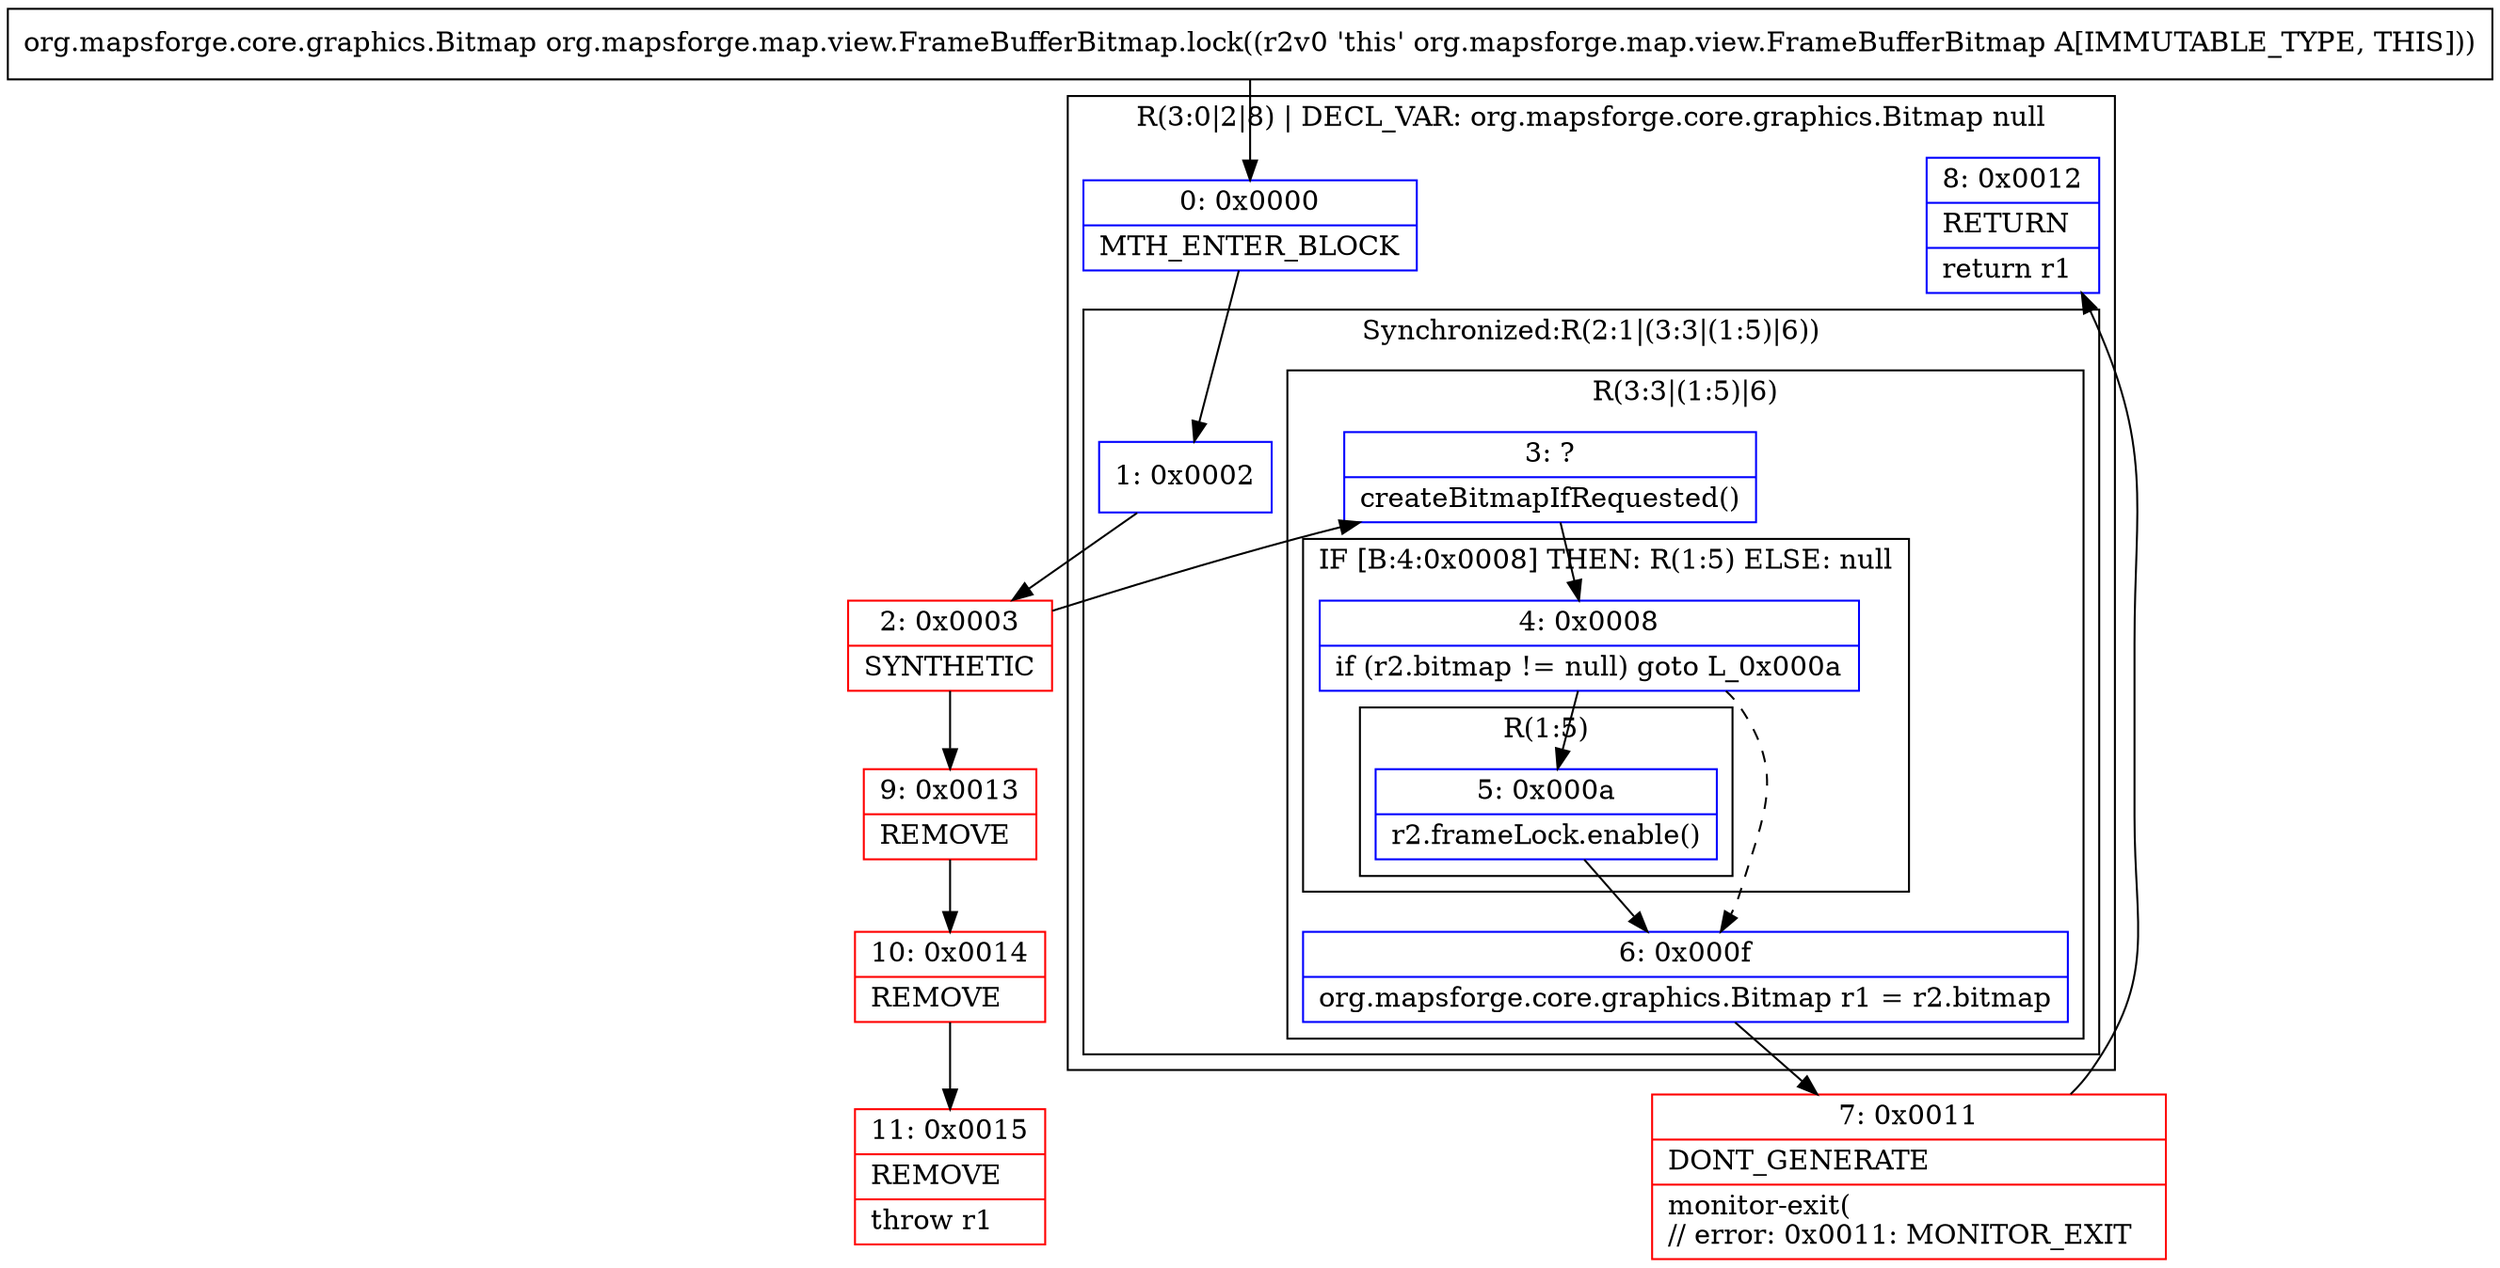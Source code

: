 digraph "CFG fororg.mapsforge.map.view.FrameBufferBitmap.lock()Lorg\/mapsforge\/core\/graphics\/Bitmap;" {
subgraph cluster_Region_1691993119 {
label = "R(3:0|2|8) | DECL_VAR: org.mapsforge.core.graphics.Bitmap null\l";
node [shape=record,color=blue];
Node_0 [shape=record,label="{0\:\ 0x0000|MTH_ENTER_BLOCK\l}"];
subgraph cluster_SynchronizedRegion_2072921 {
label = "Synchronized:R(2:1|(3:3|(1:5)|6))";
node [shape=record,color=blue];
Node_1 [shape=record,label="{1\:\ 0x0002}"];
subgraph cluster_Region_1662997221 {
label = "R(3:3|(1:5)|6)";
node [shape=record,color=blue];
Node_3 [shape=record,label="{3\:\ ?|createBitmapIfRequested()\l}"];
subgraph cluster_IfRegion_357289590 {
label = "IF [B:4:0x0008] THEN: R(1:5) ELSE: null";
node [shape=record,color=blue];
Node_4 [shape=record,label="{4\:\ 0x0008|if (r2.bitmap != null) goto L_0x000a\l}"];
subgraph cluster_Region_727812109 {
label = "R(1:5)";
node [shape=record,color=blue];
Node_5 [shape=record,label="{5\:\ 0x000a|r2.frameLock.enable()\l}"];
}
}
Node_6 [shape=record,label="{6\:\ 0x000f|org.mapsforge.core.graphics.Bitmap r1 = r2.bitmap\l}"];
}
}
Node_8 [shape=record,label="{8\:\ 0x0012|RETURN\l|return r1\l}"];
}
Node_2 [shape=record,color=red,label="{2\:\ 0x0003|SYNTHETIC\l}"];
Node_7 [shape=record,color=red,label="{7\:\ 0x0011|DONT_GENERATE\l|monitor\-exit(\l\/\/ error: 0x0011: MONITOR_EXIT  \l}"];
Node_9 [shape=record,color=red,label="{9\:\ 0x0013|REMOVE\l}"];
Node_10 [shape=record,color=red,label="{10\:\ 0x0014|REMOVE\l}"];
Node_11 [shape=record,color=red,label="{11\:\ 0x0015|REMOVE\l|throw r1\l}"];
MethodNode[shape=record,label="{org.mapsforge.core.graphics.Bitmap org.mapsforge.map.view.FrameBufferBitmap.lock((r2v0 'this' org.mapsforge.map.view.FrameBufferBitmap A[IMMUTABLE_TYPE, THIS])) }"];
MethodNode -> Node_0;
Node_0 -> Node_1;
Node_1 -> Node_2;
Node_3 -> Node_4;
Node_4 -> Node_5;
Node_4 -> Node_6[style=dashed];
Node_5 -> Node_6;
Node_6 -> Node_7;
Node_2 -> Node_3;
Node_2 -> Node_9;
Node_7 -> Node_8;
Node_9 -> Node_10;
Node_10 -> Node_11;
}

